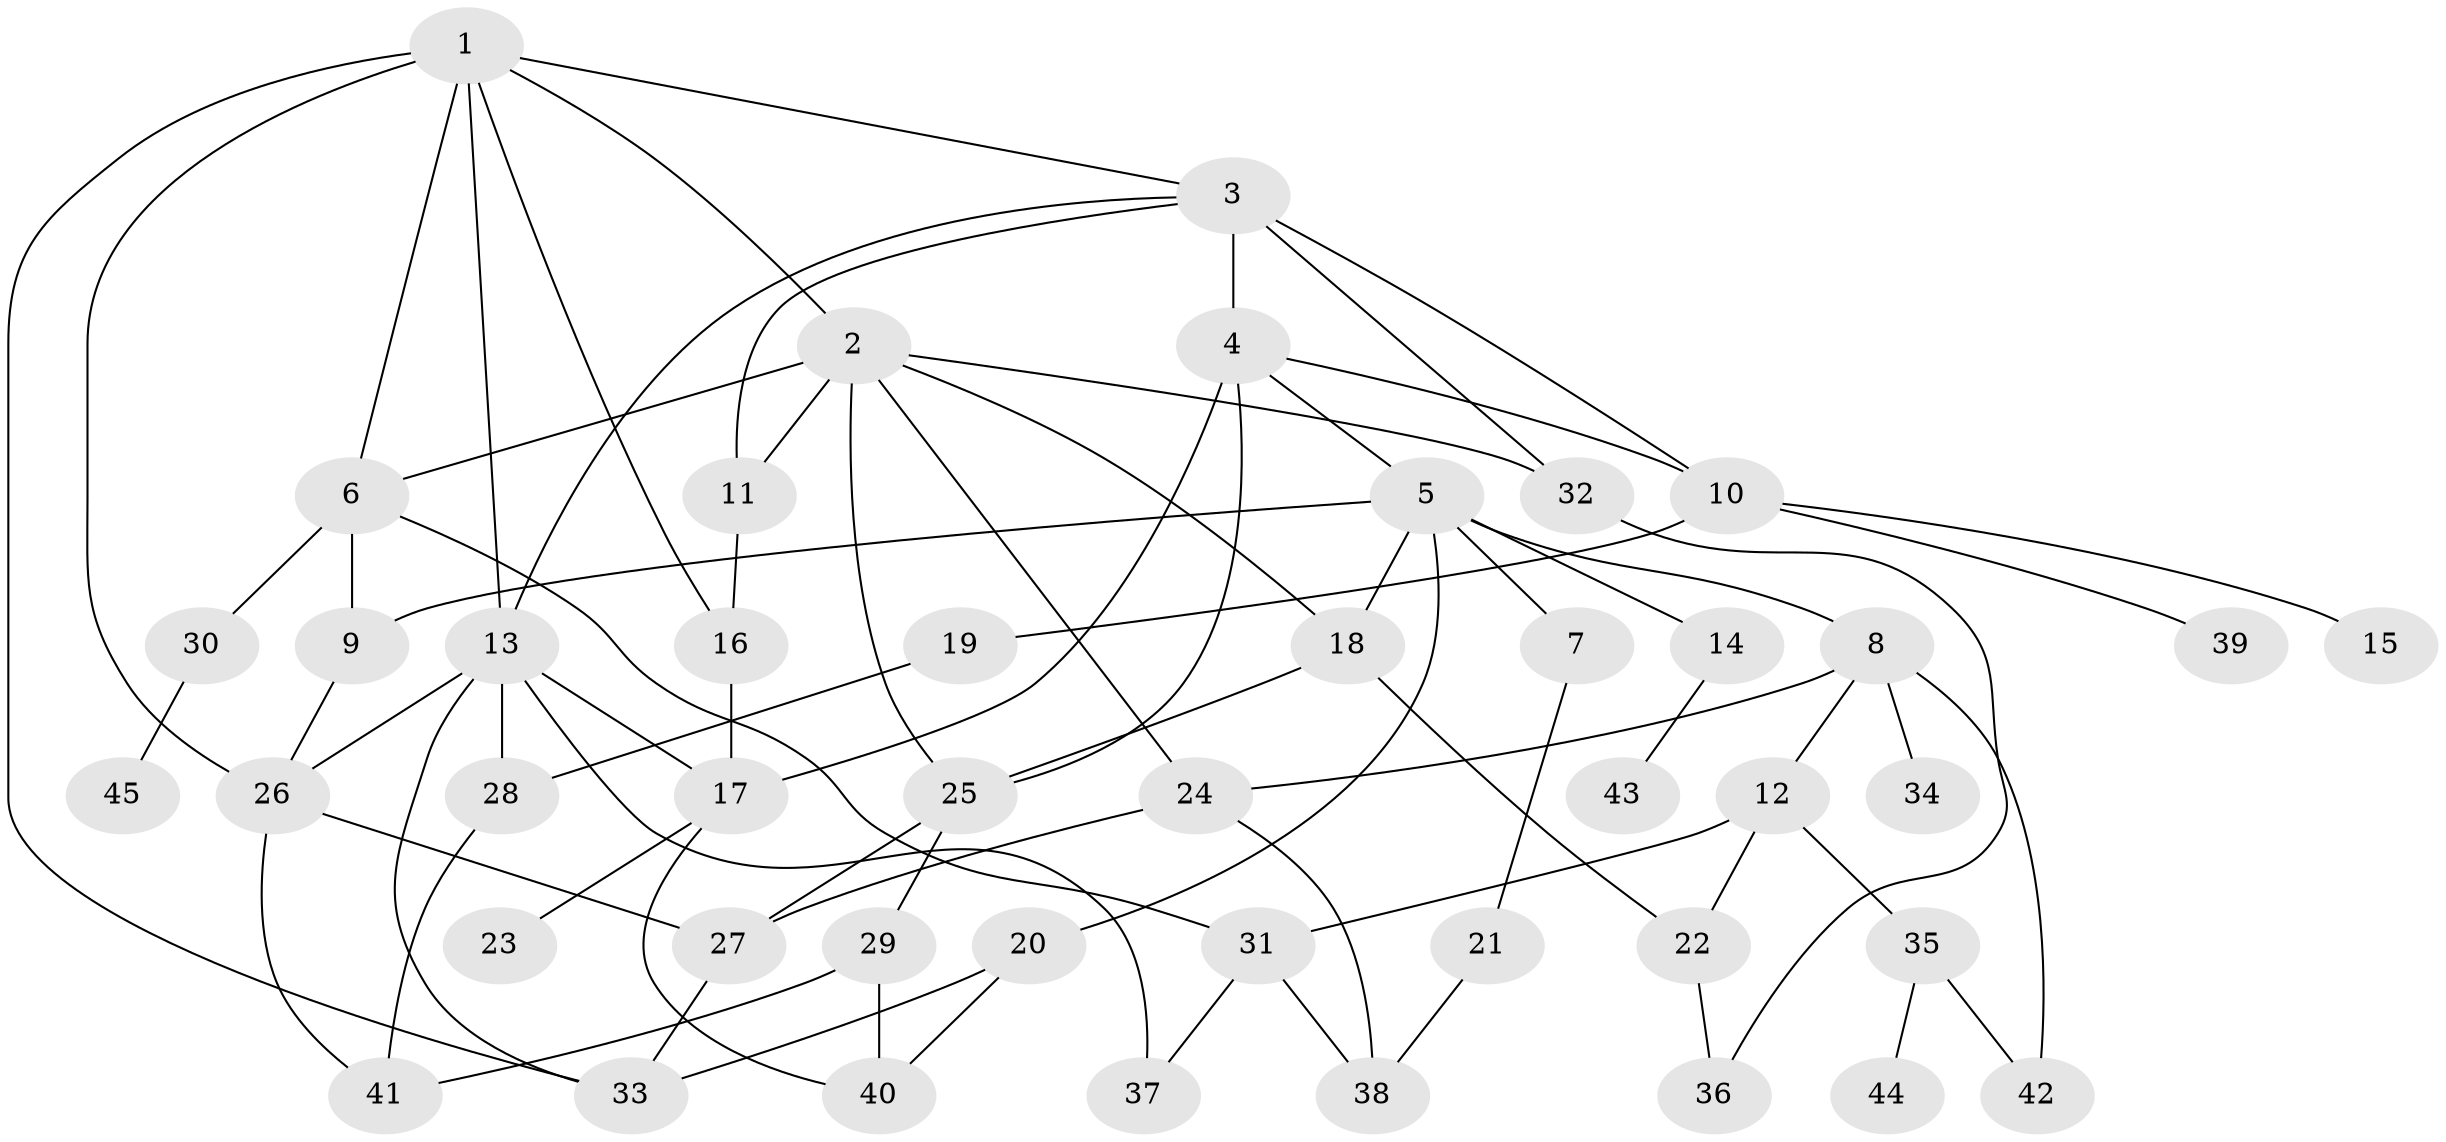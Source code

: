 // original degree distribution, {5: 0.09195402298850575, 4: 0.09195402298850575, 3: 0.27586206896551724, 6: 0.04597701149425287, 8: 0.011494252873563218, 2: 0.27586206896551724, 1: 0.20689655172413793}
// Generated by graph-tools (version 1.1) at 2025/48/03/04/25 22:48:36]
// undirected, 45 vertices, 76 edges
graph export_dot {
  node [color=gray90,style=filled];
  1;
  2;
  3;
  4;
  5;
  6;
  7;
  8;
  9;
  10;
  11;
  12;
  13;
  14;
  15;
  16;
  17;
  18;
  19;
  20;
  21;
  22;
  23;
  24;
  25;
  26;
  27;
  28;
  29;
  30;
  31;
  32;
  33;
  34;
  35;
  36;
  37;
  38;
  39;
  40;
  41;
  42;
  43;
  44;
  45;
  1 -- 2 [weight=1.0];
  1 -- 3 [weight=1.0];
  1 -- 6 [weight=1.0];
  1 -- 13 [weight=1.0];
  1 -- 16 [weight=1.0];
  1 -- 26 [weight=1.0];
  1 -- 33 [weight=1.0];
  2 -- 6 [weight=1.0];
  2 -- 11 [weight=1.0];
  2 -- 18 [weight=1.0];
  2 -- 24 [weight=1.0];
  2 -- 25 [weight=1.0];
  2 -- 32 [weight=1.0];
  3 -- 4 [weight=2.0];
  3 -- 10 [weight=1.0];
  3 -- 11 [weight=1.0];
  3 -- 13 [weight=1.0];
  3 -- 32 [weight=1.0];
  4 -- 5 [weight=1.0];
  4 -- 10 [weight=1.0];
  4 -- 17 [weight=1.0];
  4 -- 25 [weight=1.0];
  5 -- 7 [weight=1.0];
  5 -- 8 [weight=1.0];
  5 -- 9 [weight=1.0];
  5 -- 14 [weight=1.0];
  5 -- 18 [weight=1.0];
  5 -- 20 [weight=1.0];
  6 -- 9 [weight=1.0];
  6 -- 30 [weight=1.0];
  6 -- 31 [weight=1.0];
  7 -- 21 [weight=1.0];
  8 -- 12 [weight=1.0];
  8 -- 24 [weight=1.0];
  8 -- 34 [weight=1.0];
  8 -- 42 [weight=1.0];
  9 -- 26 [weight=2.0];
  10 -- 15 [weight=1.0];
  10 -- 19 [weight=1.0];
  10 -- 39 [weight=1.0];
  11 -- 16 [weight=1.0];
  12 -- 22 [weight=1.0];
  12 -- 31 [weight=1.0];
  12 -- 35 [weight=1.0];
  13 -- 17 [weight=1.0];
  13 -- 26 [weight=1.0];
  13 -- 28 [weight=1.0];
  13 -- 33 [weight=1.0];
  13 -- 37 [weight=2.0];
  14 -- 43 [weight=1.0];
  16 -- 17 [weight=1.0];
  17 -- 23 [weight=1.0];
  17 -- 40 [weight=1.0];
  18 -- 22 [weight=1.0];
  18 -- 25 [weight=1.0];
  19 -- 28 [weight=1.0];
  20 -- 33 [weight=1.0];
  20 -- 40 [weight=1.0];
  21 -- 38 [weight=1.0];
  22 -- 36 [weight=1.0];
  24 -- 27 [weight=1.0];
  24 -- 38 [weight=1.0];
  25 -- 27 [weight=1.0];
  25 -- 29 [weight=1.0];
  26 -- 27 [weight=1.0];
  26 -- 41 [weight=1.0];
  27 -- 33 [weight=1.0];
  28 -- 41 [weight=1.0];
  29 -- 40 [weight=1.0];
  29 -- 41 [weight=1.0];
  30 -- 45 [weight=1.0];
  31 -- 37 [weight=1.0];
  31 -- 38 [weight=1.0];
  32 -- 36 [weight=1.0];
  35 -- 42 [weight=1.0];
  35 -- 44 [weight=1.0];
}
